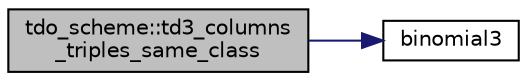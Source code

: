 digraph "tdo_scheme::td3_columns_triples_same_class"
{
  edge [fontname="Helvetica",fontsize="10",labelfontname="Helvetica",labelfontsize="10"];
  node [fontname="Helvetica",fontsize="10",shape=record];
  rankdir="LR";
  Node333 [label="tdo_scheme::td3_columns\l_triples_same_class",height=0.2,width=0.4,color="black", fillcolor="grey75", style="filled", fontcolor="black"];
  Node333 -> Node334 [color="midnightblue",fontsize="10",style="solid",fontname="Helvetica"];
  Node334 [label="binomial3",height=0.2,width=0.4,color="black", fillcolor="white", style="filled",URL="$d4/d67/geometry_8h.html#a58ef2cf9e983b13e8925bbeb3569cf1d"];
}
